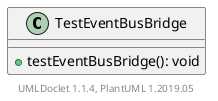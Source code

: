 @startuml

    class TestEventBusBridge [[TestEventBusBridge.html]] {
        +testEventBusBridge(): void
    }


    center footer UMLDoclet 1.1.4, PlantUML 1.2019.05
@enduml
